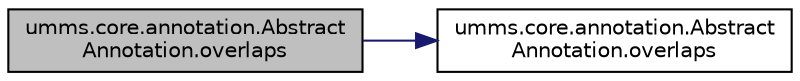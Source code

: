 digraph "umms.core.annotation.AbstractAnnotation.overlaps"
{
  edge [fontname="Helvetica",fontsize="10",labelfontname="Helvetica",labelfontsize="10"];
  node [fontname="Helvetica",fontsize="10",shape=record];
  rankdir="LR";
  Node1 [label="umms.core.annotation.Abstract\lAnnotation.overlaps",height=0.2,width=0.4,color="black", fillcolor="grey75", style="filled" fontcolor="black"];
  Node1 -> Node2 [color="midnightblue",fontsize="10",style="solid"];
  Node2 [label="umms.core.annotation.Abstract\lAnnotation.overlaps",height=0.2,width=0.4,color="black", fillcolor="white", style="filled",URL="$classumms_1_1core_1_1annotation_1_1_abstract_annotation.html#aad9f64a8f961a115d390670502a692de"];
}
